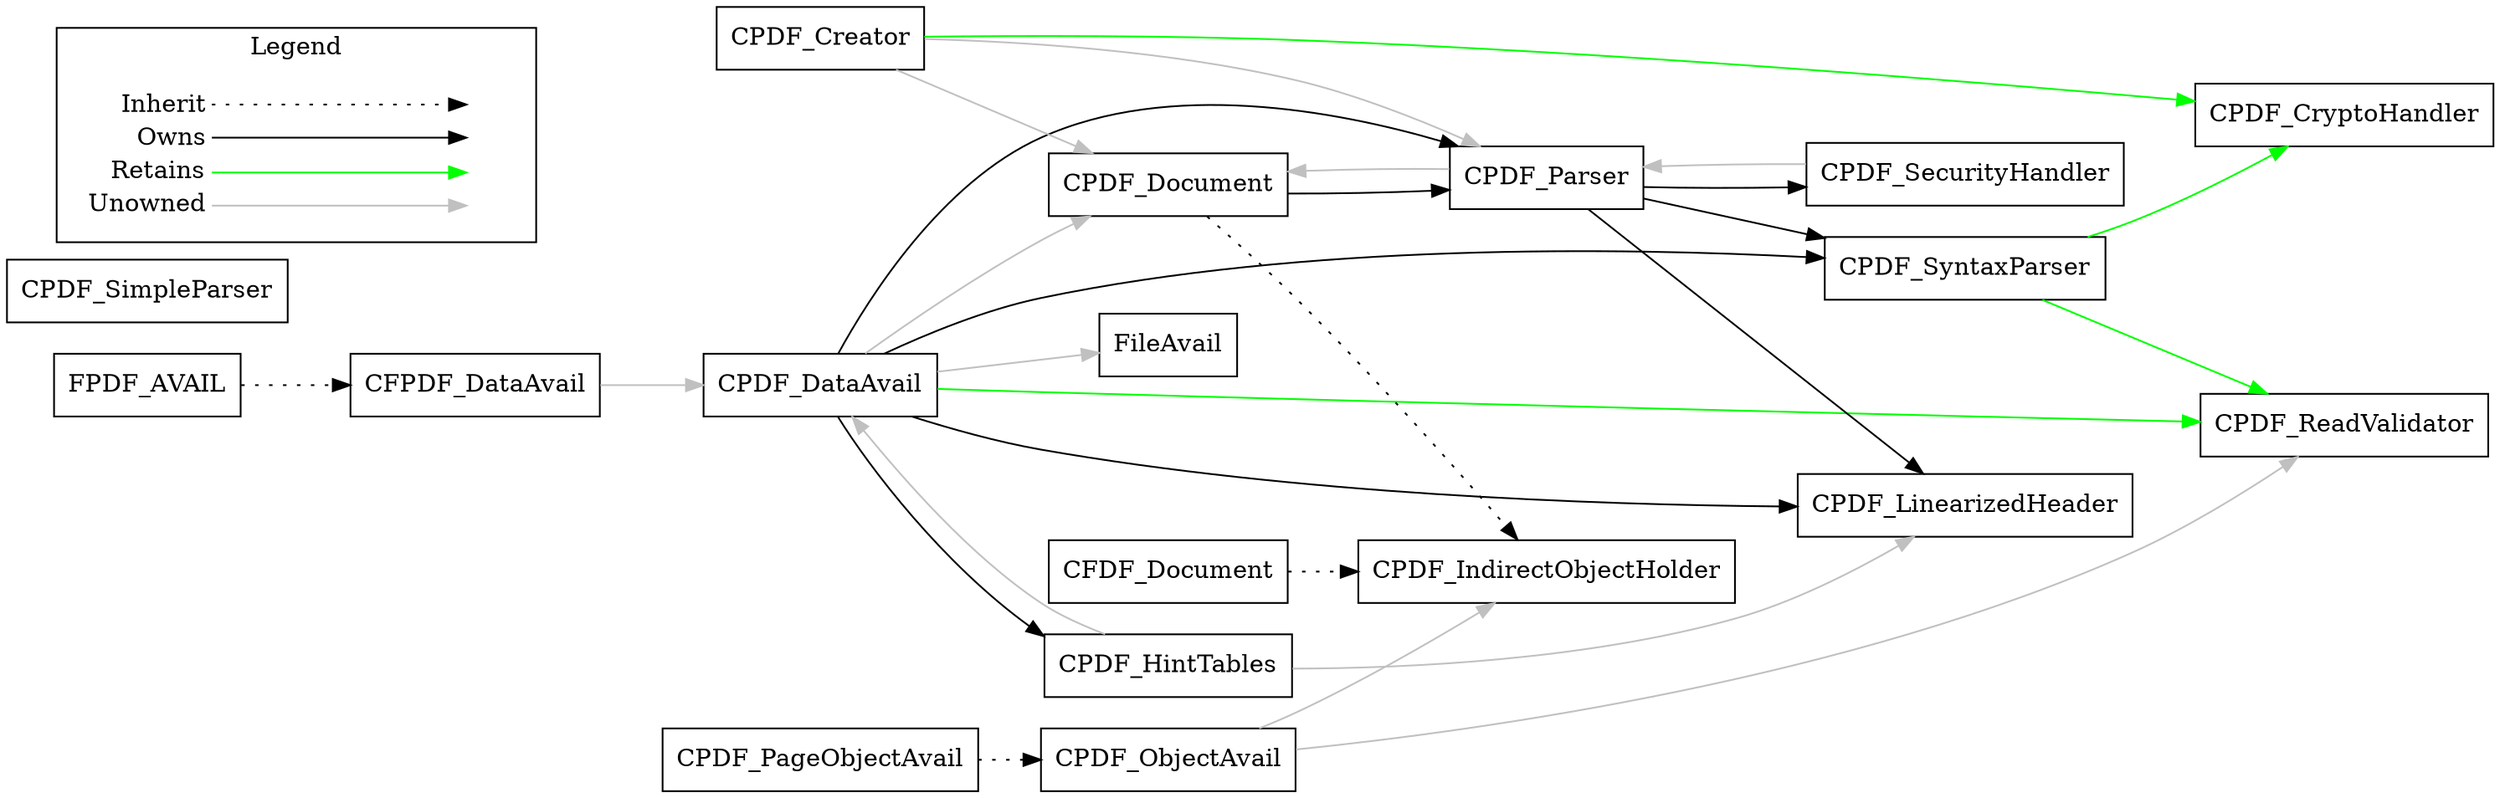 digraph "parser" {
  center=true;
  rankdir=LR;

  node [shape = box, group = a];
  CPDF_CryptoHandler;
  CPDF_DataAvail;
  CPDF_Document;
  CPDF_HintTables;
  CPDF_IndirectObjectHolder;
  CPDF_LinearizedHeader;
  CPDF_ObjectAvail;
  CPDF_PageObjectAvail;
  CPDF_Parser;
  CPDF_ReadValidator;
  CPDF_SecurityHandler;
  CPDF_SimpleParser;
  CPDF_SyntaxParser;
  CFDF_Document;
  FPDF_AVAIL;
  CFPDF_DataAvail;
  CPDF_Creator;

  CPDF_Document -> CPDF_IndirectObjectHolder [style=dotted]
  CPDF_Document -> CPDF_Parser

  CPDF_HintTables -> CPDF_DataAvail [color=gray]
  CPDF_HintTables -> CPDF_LinearizedHeader [color=gray]

  CPDF_DataAvail -> FileAvail [color=gray]
  CPDF_DataAvail -> CPDF_ReadValidator [color=green]
  CPDF_DataAvail -> CPDF_Parser
  CPDF_DataAvail -> CPDF_SyntaxParser
  CPDF_DataAvail -> CPDF_LinearizedHeader
  CPDF_DataAvail -> CPDF_Document [color=gray]
  CPDF_DataAvail -> CPDF_HintTables

  CPDF_ObjectAvail -> CPDF_ReadValidator [color=gray]
  CPDF_ObjectAvail -> CPDF_IndirectObjectHolder [color=gray]

  CPDF_PageObjectAvail -> CPDF_ObjectAvail [style=dotted]

  CPDF_Parser -> CPDF_SyntaxParser
  CPDF_Parser -> CPDF_Document [color=gray]
  CPDF_Parser -> CPDF_SecurityHandler
  CPDF_Parser -> CPDF_LinearizedHeader

  CPDF_SecurityHandler -> CPDF_Parser [color=gray]

  CPDF_SyntaxParser -> CPDF_ReadValidator [color=green]
  CPDF_SyntaxParser -> CPDF_CryptoHandler [color=green]

  CFDF_Document -> CPDF_IndirectObjectHolder [style=dotted]

  FPDF_AVAIL -> CFPDF_DataAvail [style=dotted]

  CFPDF_DataAvail -> CPDF_DataAvail [color=gray]

  CPDF_Creator -> CPDF_Document [color=gray]
  CPDF_Creator -> CPDF_Parser [color=gray]
  CPDF_Creator -> CPDF_CryptoHandler [color=green]

  node [shape=plaintext]
  subgraph cluster_01 {
    label = "Legend";
    src [label=<<table border="0" cellpadding="2" cellspacing="0" cellborder="0">
      <tr><td align="right" port="inherit">Inherit</td></tr>
      <tr><td align="right" port="own">Owns</td></tr>
      <tr><td align="right" port="retain">Retains</td></tr>
      <tr><td align="right" port="unown">Unowned</td></tr>
      </table>>]
    sink [label=<<table border="0" cellpadding="2" cellspacing="0" cellborder="0">
      <tr><td port="inherit">&nbsp;</td></tr>
      <tr><td port="own">&nbsp;</td></tr>
      <tr><td port="retain">&nbsp;</td></tr>
      <tr><td port="unown">&nbsp;</td></tr>
      </table>>]
    src:inherit:e -> sink:inherit:w [style=dotted]
    src:own:e -> sink:own:w
    src:retain:e -> sink:retain:w [color=green]
    src:unown:e -> sink:unown:w [color=gray]
  }
}
